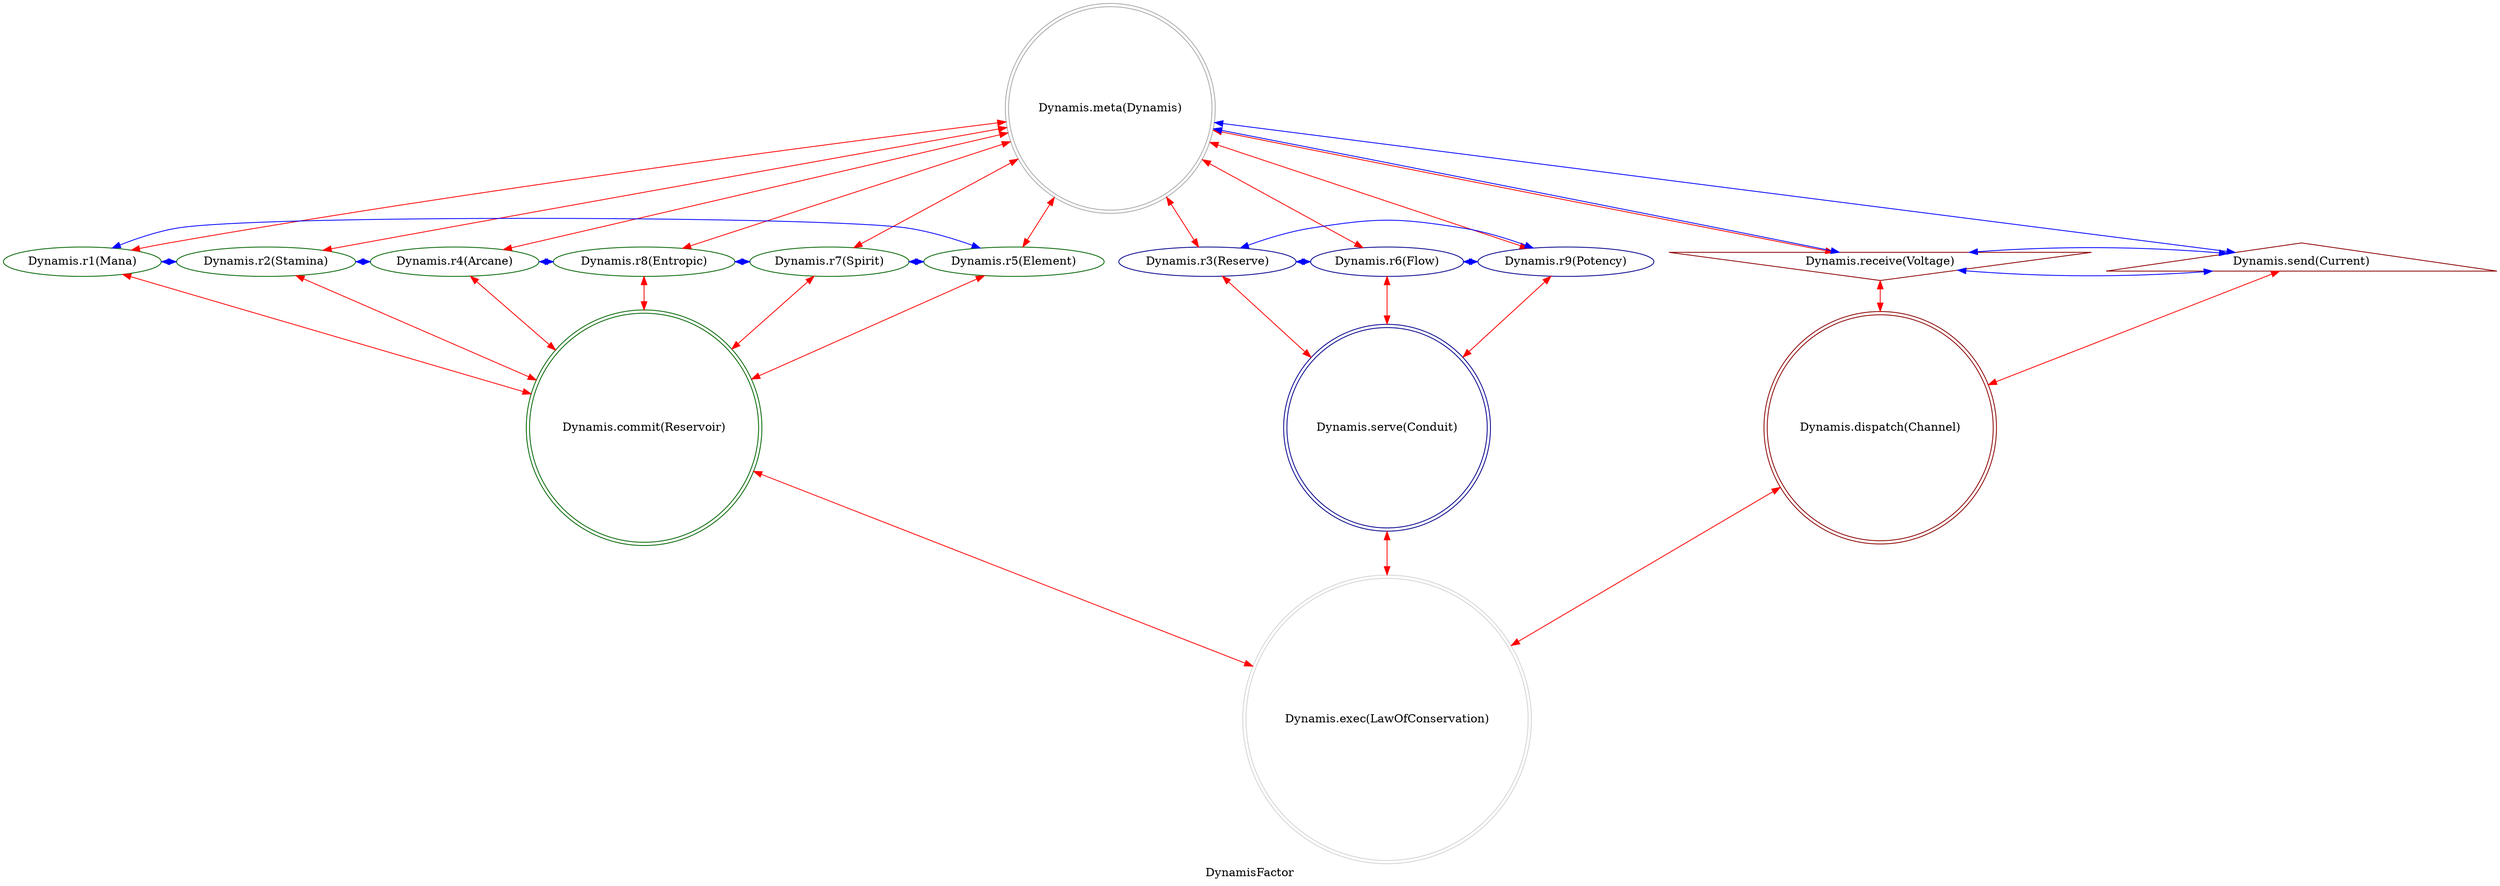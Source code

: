 strict digraph DynamisFactor {
    label = "DynamisFactor";
    comment = "The fundamental energy system of MythOS—governing all potential, flow, and conservation of magical and existential forces.";
    
    0 -> {1 2 4 8 7 5 3 6 9 a b} [dir = both; color = "red";];
    {a b} -> c [dir = both; color = "red";];
    {1 2 4 8 7 5} -> d [dir = both; color = "red";];
    {3 6 9} -> e [dir = both; color = "red";];
    {c d e} -> f [dir = both; color = "red";];
    
    a -> b -> a [dir = both; color = "blue";];
    a -> 0 -> b [dir = both; color = "blue";];
    3 -> 6 -> 9 -> 3 [dir = both; color = "blue";];
    1 -> 2 -> 4 -> 8 -> 7 -> 5 -> 1 [dir = both; color = "blue";];
    
    subgraph {
        rank = same;
        0;
    }
    subgraph {
        rank = same;
        3;
        6;
        9;
        1;
        2;
        4;
        8;
        7;
        5;
        a;
        b;
    }
    subgraph {
        rank = same;
        c;
        d;
        e;
    }
    subgraph {
        rank = same;
        f;
    }
    
    a [label = "Dynamis.receive(Voltage)";comment = "Potential: Potential difference—the raw tension that drives all energetic flow and magical current.";shape = invtriangle;color = darkred;];
    0 [label = "Dynamis.meta(Dynamis)";comment = "Abstract: The principle of potential itself—the metaphysical substrate of all possible action and change.";shape = doublecircle;color = darkgray;];
    b [label = "Dynamis.send(Current)";comment = "Manifest: Actualized flow—the directed movement of energy through systems and channels.";shape = triangle;color = darkred;];
    
    1 [label = "Dynamis.r1(Mana)";comment = "Initiation: Pure magical potential—the spark that ignites all supernatural processes and spellcraft.";color = darkgreen;];
    2 [label = "Dynamis.r2(Stamina)";comment = "Response: Vital endurance—the capacity to sustain energetic output and resist depletion.";color = darkgreen;];
    4 [label = "Dynamis.r4(Arcane)";comment = "Integration: Esoteric knowledge-energy—the structured patterns that transform raw potential into specific magical effects.";color = darkgreen;];
    8 [label = "Dynamis.r8(Entropic)";comment = "Reflection: Energetic decay—the inevitable dissipation and transformation of concentrated power into diffuse states.";color = darkgreen;];
    7 [label = "Dynamis.r7(Spirit)";comment = "Consolidation: Animus and willpower—the conscious direction and focusing of personal energy reserves.";color = darkgreen;];
    5 [label = "Dynamis.r5(Element)";comment = "Propagation: Material manifestation—the expression of energy through classical elements and physical forms.";color = darkgreen;];
    
    3 [label = "Dynamis.r3(Reserve)";comment = "Thesis: Stored potential—the accumulated energy waiting to be tapped, like batteries or mana pools.";color = darkblue;];
    6 [label = "Dynamis.r6(Flow)";comment = "Antithesis: Dynamic movement—the constant transfer and exchange of energy between systems and states.";color = darkblue;];
    9 [label = "Dynamis.r9(Potency)";comment = "Synthesis: Effective power—the realized capacity to produce change, balancing reserve with flow.";color = darkblue;];
    
    c [label = "Dynamis.dispatch(Channel)";comment = "Interface: Pathways and conduits—the specific routes and agents through which energy moves and transforms.";shape = doublecircle;color = darkred;];
    d [label = "Dynamis.commit(Reservoir)";comment = "Process: Storage and containment systems—the methods and vessels that hold and regulate energetic potential.";shape = doublecircle;color = darkgreen;];
    e [label = "Dynamis.serve(Conduit)";comment = "Logic: Spatiotemporal distribution—the timing and location of energy availability and transfer.";shape = doublecircle;color = darkblue;];
    f [label = "Dynamis.exec(LawOfConservation)";comment = "Closure: Energetic accounting—the universal principle that total dynamis is conserved, only transformed between states.";shape = doublecircle;color = lightgray;];
}